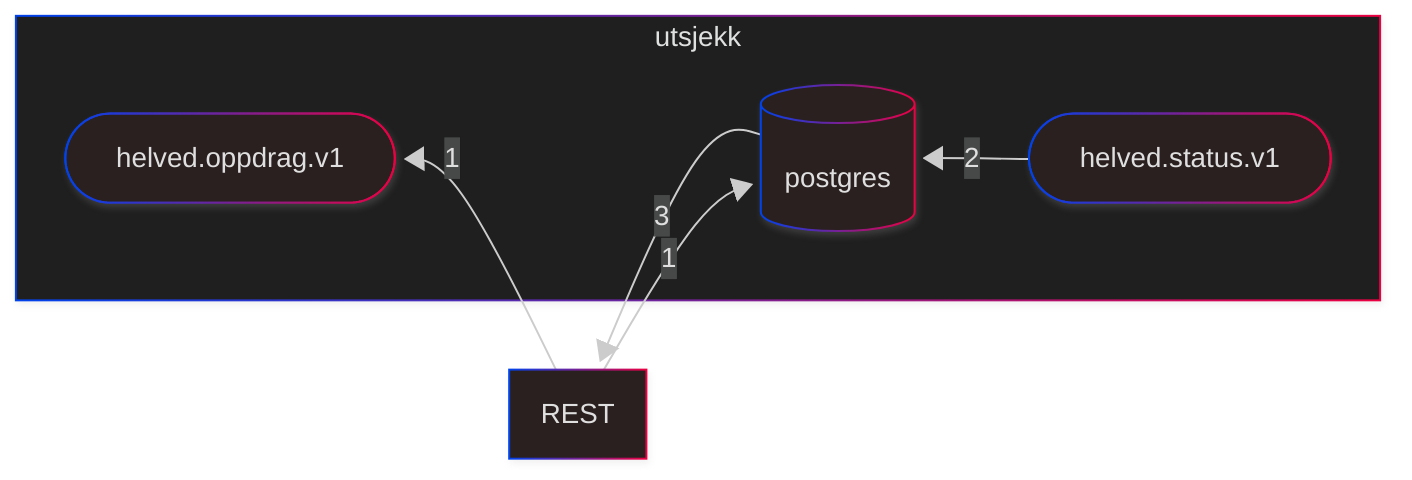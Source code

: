 ---
config:
  theme: neo-dark
  layout: dagre
  look: neo
---
flowchart RL
 subgraph Topologi["utsjekk"]
    utbetaling[("postgres")]
    oppdrag(["helved.oppdrag.v1"])
    status(["helved.status.v1"])
        
  end
    REST --> |1| oppdrag
    REST --> |1| utbetaling
    status --> |2| utbetaling
    utbetaling --> |3| REST
